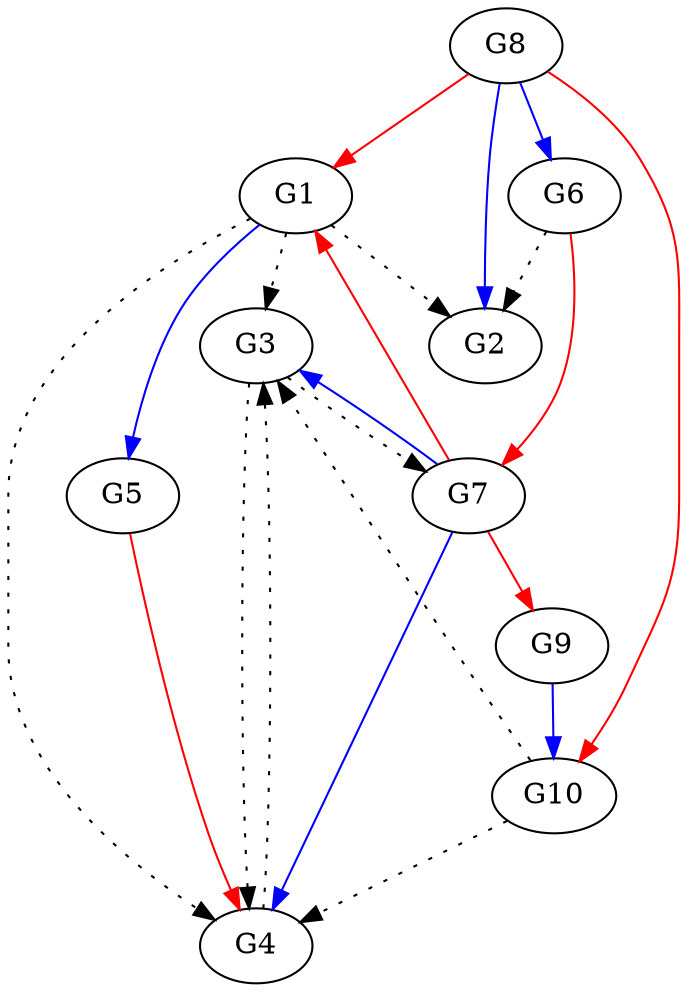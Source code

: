// Grafos-DREAM4
digraph {
	G1 [label=G1]
	G2 [label=G2]
	G3 [label=G3]
	G4 [label=G4]
	G5 [label=G5]
	G6 [label=G6]
	G7 [label=G7]
	G8 [label=G8]
	G9 [label=G9]
	G10 [label=G10]
	G1 -> G2 [style=dotted]
	G1 -> G3 [style=dotted]
	G1 -> G4 [style=dotted]
	G1 -> G5 [color=blue]
	G3 -> G4 [style=dotted]
	G3 -> G7 [style=dotted]
	G4 -> G3 [style=dotted]
	G6 -> G2 [style=dotted]
	G7 -> G3 [color=blue]
	G7 -> G4 [color=blue]
	G8 -> G2 [color=blue]
	G8 -> G6 [color=blue]
	G9 -> G10 [color=blue]
	G10 -> G3 [style=dotted]
	G10 -> G4 [style=dotted]
	G5 -> G4 [color=red]
	G6 -> G7 [color=red]
	G7 -> G1 [color=red]
	G7 -> G9 [color=red]
	G8 -> G1 [color=red]
	G8 -> G10 [color=red]
}

